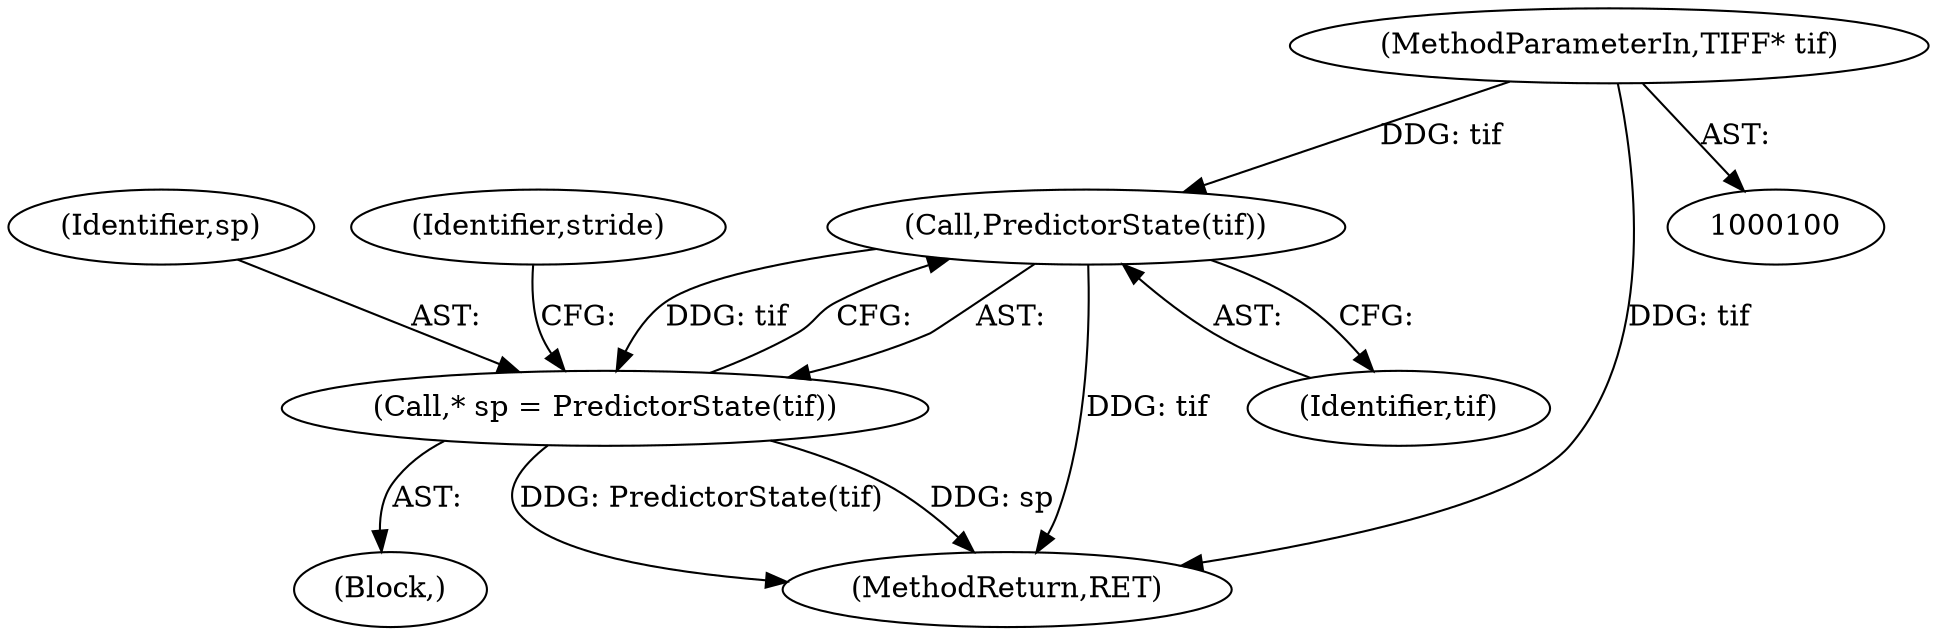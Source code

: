 digraph "0_libtiff_3ca657a8793dd011bf869695d72ad31c779c3cc1_9@pointer" {
"1000101" [label="(MethodParameterIn,TIFF* tif)"];
"1000108" [label="(Call,PredictorState(tif))"];
"1000106" [label="(Call,* sp = PredictorState(tif))"];
"1000107" [label="(Identifier,sp)"];
"1000101" [label="(MethodParameterIn,TIFF* tif)"];
"1000104" [label="(Block,)"];
"1000108" [label="(Call,PredictorState(tif))"];
"1000178" [label="(MethodReturn,RET)"];
"1000109" [label="(Identifier,tif)"];
"1000106" [label="(Call,* sp = PredictorState(tif))"];
"1000112" [label="(Identifier,stride)"];
"1000101" -> "1000100"  [label="AST: "];
"1000101" -> "1000178"  [label="DDG: tif"];
"1000101" -> "1000108"  [label="DDG: tif"];
"1000108" -> "1000106"  [label="AST: "];
"1000108" -> "1000109"  [label="CFG: "];
"1000109" -> "1000108"  [label="AST: "];
"1000106" -> "1000108"  [label="CFG: "];
"1000108" -> "1000178"  [label="DDG: tif"];
"1000108" -> "1000106"  [label="DDG: tif"];
"1000106" -> "1000104"  [label="AST: "];
"1000107" -> "1000106"  [label="AST: "];
"1000112" -> "1000106"  [label="CFG: "];
"1000106" -> "1000178"  [label="DDG: PredictorState(tif)"];
"1000106" -> "1000178"  [label="DDG: sp"];
}
